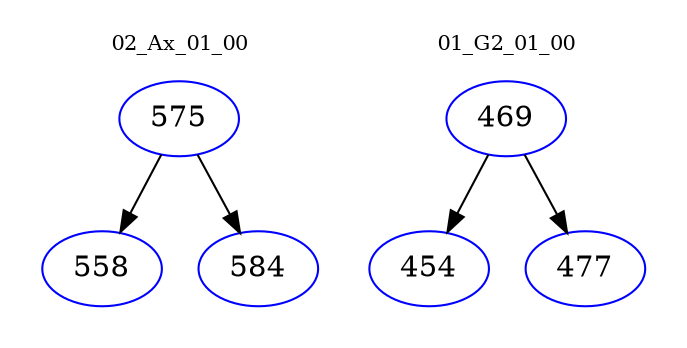 digraph{
subgraph cluster_0 {
color = white
label = "02_Ax_01_00";
fontsize=10;
T0_575 [label="575", color="blue"]
T0_575 -> T0_558 [color="black"]
T0_558 [label="558", color="blue"]
T0_575 -> T0_584 [color="black"]
T0_584 [label="584", color="blue"]
}
subgraph cluster_1 {
color = white
label = "01_G2_01_00";
fontsize=10;
T1_469 [label="469", color="blue"]
T1_469 -> T1_454 [color="black"]
T1_454 [label="454", color="blue"]
T1_469 -> T1_477 [color="black"]
T1_477 [label="477", color="blue"]
}
}

